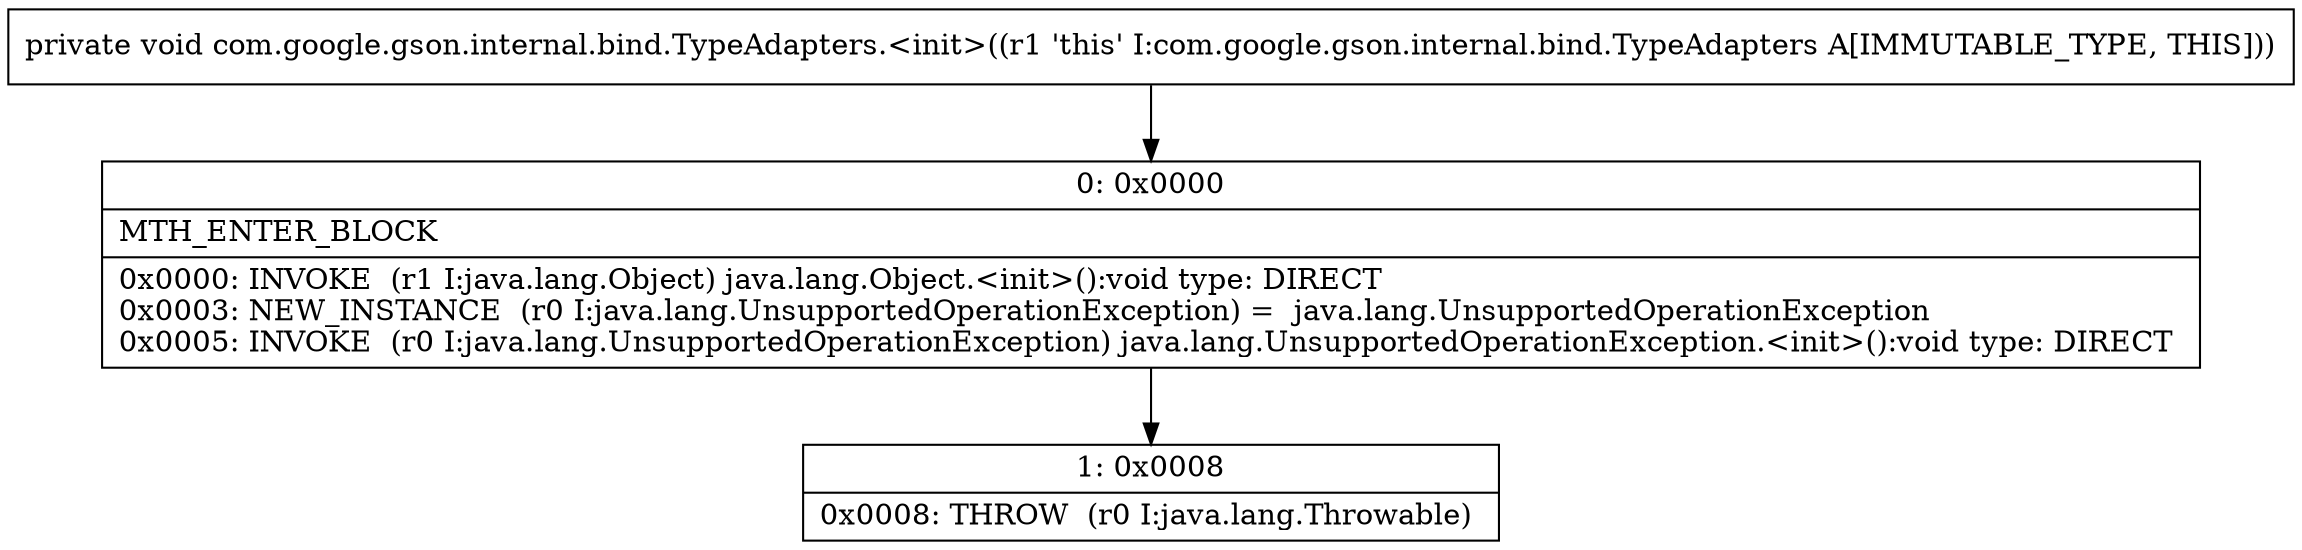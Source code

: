 digraph "CFG forcom.google.gson.internal.bind.TypeAdapters.\<init\>()V" {
Node_0 [shape=record,label="{0\:\ 0x0000|MTH_ENTER_BLOCK\l|0x0000: INVOKE  (r1 I:java.lang.Object) java.lang.Object.\<init\>():void type: DIRECT \l0x0003: NEW_INSTANCE  (r0 I:java.lang.UnsupportedOperationException) =  java.lang.UnsupportedOperationException \l0x0005: INVOKE  (r0 I:java.lang.UnsupportedOperationException) java.lang.UnsupportedOperationException.\<init\>():void type: DIRECT \l}"];
Node_1 [shape=record,label="{1\:\ 0x0008|0x0008: THROW  (r0 I:java.lang.Throwable) \l}"];
MethodNode[shape=record,label="{private void com.google.gson.internal.bind.TypeAdapters.\<init\>((r1 'this' I:com.google.gson.internal.bind.TypeAdapters A[IMMUTABLE_TYPE, THIS])) }"];
MethodNode -> Node_0;
Node_0 -> Node_1;
}

